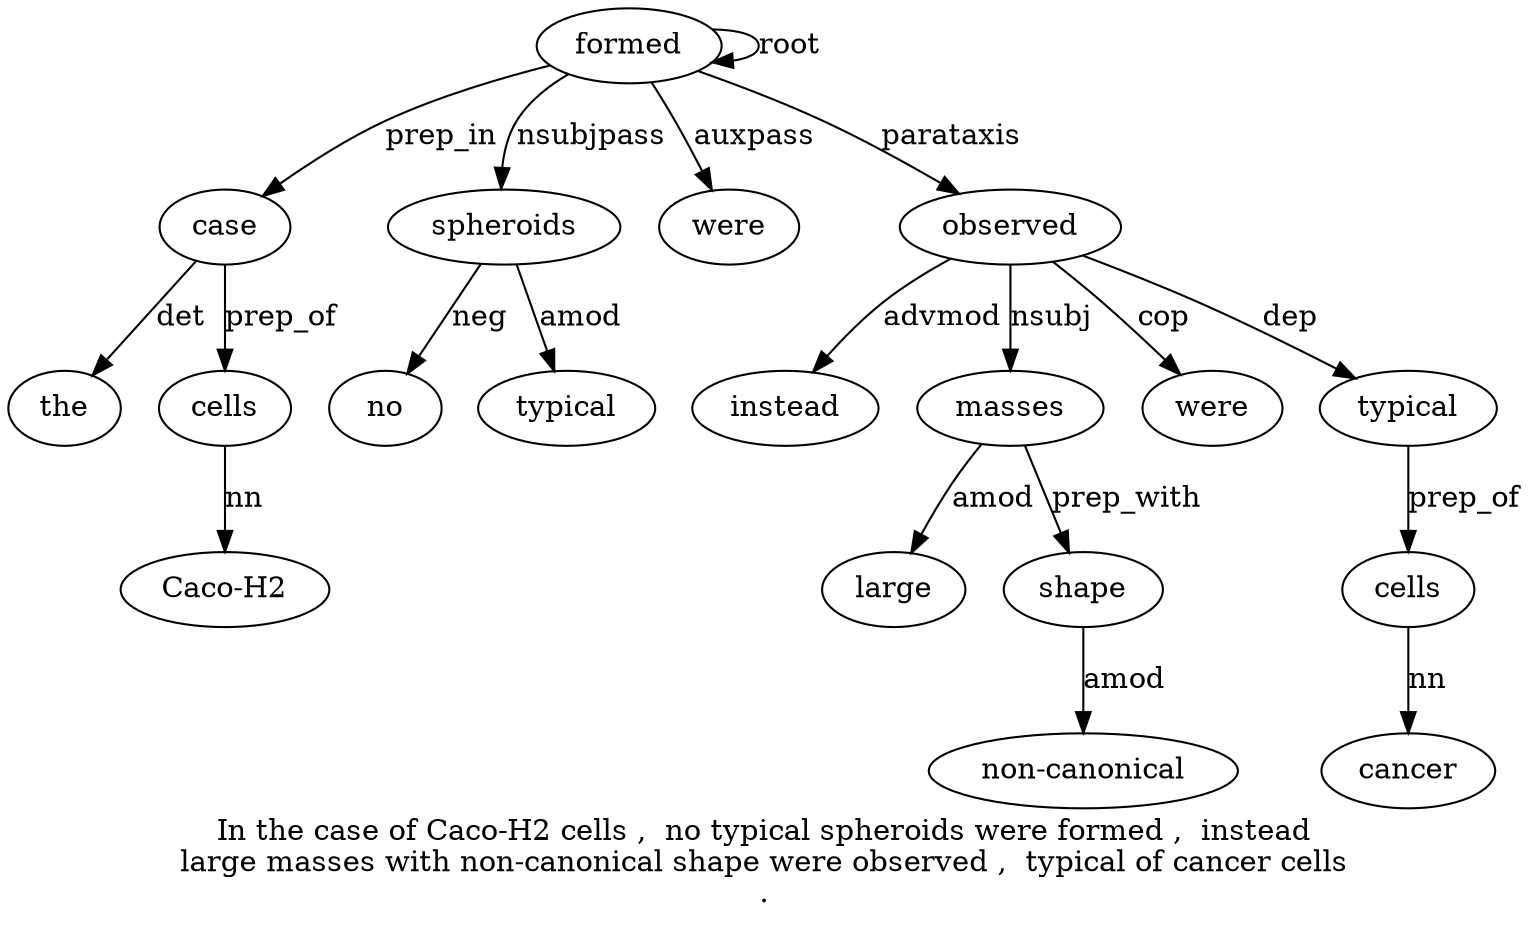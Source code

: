 digraph "In the case of Caco-H2 cells ,  no typical spheroids were formed ,  instead large masses with non-canonical shape were observed ,  typical of cancer cells ." {
label="In the case of Caco-H2 cells ,  no typical spheroids were formed ,  instead
large masses with non-canonical shape were observed ,  typical of cancer cells
.";
case3 [style=filled, fillcolor=white, label=case];
the2 [style=filled, fillcolor=white, label=the];
case3 -> the2  [label=det];
formed12 [style=filled, fillcolor=white, label=formed];
formed12 -> case3  [label=prep_in];
cells6 [style=filled, fillcolor=white, label=cells];
"Caco-H25" [style=filled, fillcolor=white, label="Caco-H2"];
cells6 -> "Caco-H25"  [label=nn];
case3 -> cells6  [label=prep_of];
spheroids10 [style=filled, fillcolor=white, label=spheroids];
no8 [style=filled, fillcolor=white, label=no];
spheroids10 -> no8  [label=neg];
typical9 [style=filled, fillcolor=white, label=typical];
spheroids10 -> typical9  [label=amod];
formed12 -> spheroids10  [label=nsubjpass];
were11 [style=filled, fillcolor=white, label=were];
formed12 -> were11  [label=auxpass];
formed12 -> formed12  [label=root];
observed21 [style=filled, fillcolor=white, label=observed];
instead14 [style=filled, fillcolor=white, label=instead];
observed21 -> instead14  [label=advmod];
masses16 [style=filled, fillcolor=white, label=masses];
large15 [style=filled, fillcolor=white, label=large];
masses16 -> large15  [label=amod];
observed21 -> masses16  [label=nsubj];
shape19 [style=filled, fillcolor=white, label=shape];
"non-canonical18" [style=filled, fillcolor=white, label="non-canonical"];
shape19 -> "non-canonical18"  [label=amod];
masses16 -> shape19  [label=prep_with];
were20 [style=filled, fillcolor=white, label=were];
observed21 -> were20  [label=cop];
formed12 -> observed21  [label=parataxis];
typical23 [style=filled, fillcolor=white, label=typical];
observed21 -> typical23  [label=dep];
cells26 [style=filled, fillcolor=white, label=cells];
cancer25 [style=filled, fillcolor=white, label=cancer];
cells26 -> cancer25  [label=nn];
typical23 -> cells26  [label=prep_of];
}
